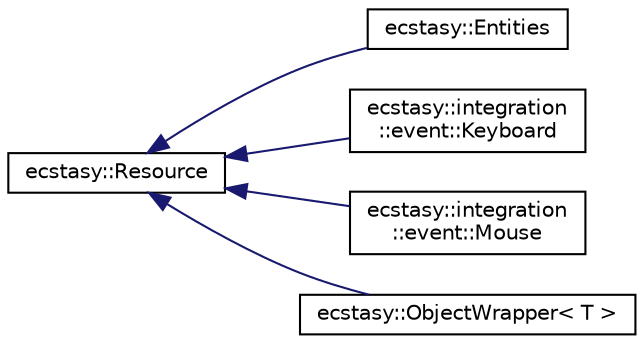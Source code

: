 digraph "Graphical Class Hierarchy"
{
 // LATEX_PDF_SIZE
  edge [fontname="Helvetica",fontsize="10",labelfontname="Helvetica",labelfontsize="10"];
  node [fontname="Helvetica",fontsize="10",shape=record];
  rankdir="LR";
  Node0 [label="ecstasy::Resource",height=0.2,width=0.4,color="black", fillcolor="white", style="filled",URL="$classecstasy_1_1_resource.html",tooltip="Base class of all registry resources."];
  Node0 -> Node1 [dir="back",color="midnightblue",fontsize="10",style="solid",fontname="Helvetica"];
  Node1 [label="ecstasy::Entities",height=0.2,width=0.4,color="black", fillcolor="white", style="filled",URL="$classecstasy_1_1_entities.html",tooltip="Entities Resource."];
  Node0 -> Node2 [dir="back",color="midnightblue",fontsize="10",style="solid",fontname="Helvetica"];
  Node2 [label="ecstasy::integration\l::event::Keyboard",height=0.2,width=0.4,color="black", fillcolor="white", style="filled",URL="$classecstasy_1_1integration_1_1event_1_1_keyboard.html",tooltip="Current Keyboard state."];
  Node0 -> Node3 [dir="back",color="midnightblue",fontsize="10",style="solid",fontname="Helvetica"];
  Node3 [label="ecstasy::integration\l::event::Mouse",height=0.2,width=0.4,color="black", fillcolor="white", style="filled",URL="$classecstasy_1_1integration_1_1event_1_1_mouse.html",tooltip="Current mouse state."];
  Node0 -> Node4 [dir="back",color="midnightblue",fontsize="10",style="solid",fontname="Helvetica"];
  Node4 [label="ecstasy::ObjectWrapper\< T \>",height=0.2,width=0.4,color="black", fillcolor="white", style="filled",URL="$classecstasy_1_1_object_wrapper.html",tooltip="Basic object wrapper as a resource."];
}
